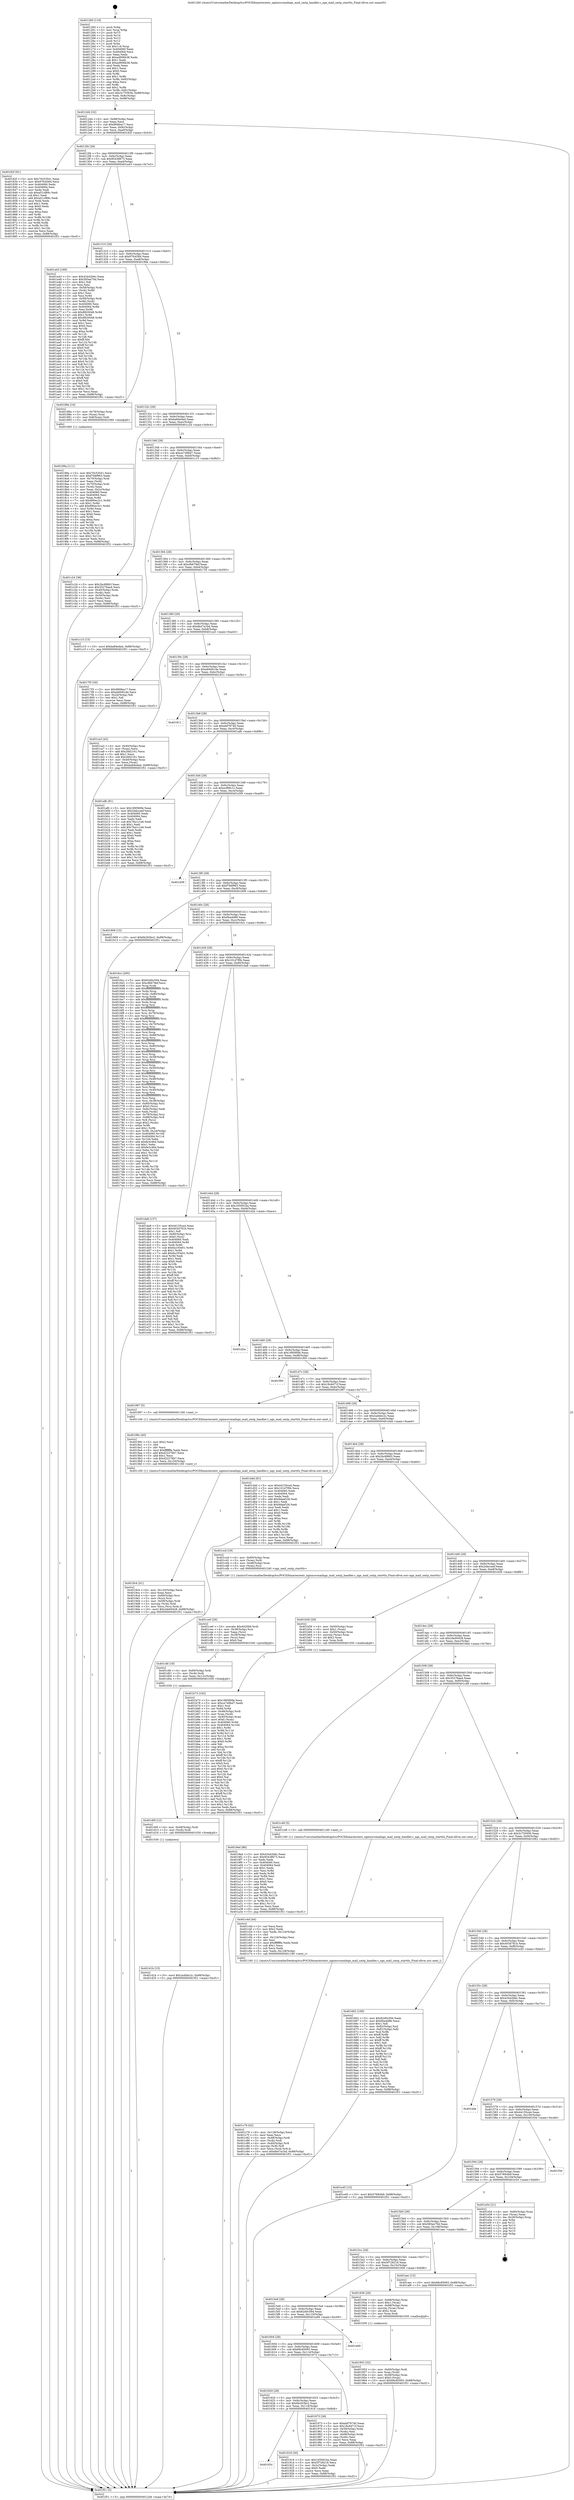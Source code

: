 digraph "0x401260" {
  label = "0x401260 (/mnt/c/Users/mathe/Desktop/tcc/POCII/binaries/extr_nginxsrcmailngx_mail_smtp_handler.c_ngx_mail_smtp_starttls_Final-ollvm.out::main(0))"
  labelloc = "t"
  node[shape=record]

  Entry [label="",width=0.3,height=0.3,shape=circle,fillcolor=black,style=filled]
  "0x4012d4" [label="{
     0x4012d4 [32]\l
     | [instrs]\l
     &nbsp;&nbsp;0x4012d4 \<+6\>: mov -0x88(%rbp),%eax\l
     &nbsp;&nbsp;0x4012da \<+2\>: mov %eax,%ecx\l
     &nbsp;&nbsp;0x4012dc \<+6\>: sub $0x866fea17,%ecx\l
     &nbsp;&nbsp;0x4012e2 \<+6\>: mov %eax,-0x9c(%rbp)\l
     &nbsp;&nbsp;0x4012e8 \<+6\>: mov %ecx,-0xa0(%rbp)\l
     &nbsp;&nbsp;0x4012ee \<+6\>: je 000000000040182f \<main+0x5cf\>\l
  }"]
  "0x40182f" [label="{
     0x40182f [91]\l
     | [instrs]\l
     &nbsp;&nbsp;0x40182f \<+5\>: mov $0x70c53541,%eax\l
     &nbsp;&nbsp;0x401834 \<+5\>: mov $0x97fc4584,%ecx\l
     &nbsp;&nbsp;0x401839 \<+7\>: mov 0x404060,%edx\l
     &nbsp;&nbsp;0x401840 \<+7\>: mov 0x404064,%esi\l
     &nbsp;&nbsp;0x401847 \<+2\>: mov %edx,%edi\l
     &nbsp;&nbsp;0x401849 \<+6\>: sub $0xa51cf89c,%edi\l
     &nbsp;&nbsp;0x40184f \<+3\>: sub $0x1,%edi\l
     &nbsp;&nbsp;0x401852 \<+6\>: add $0xa51cf89c,%edi\l
     &nbsp;&nbsp;0x401858 \<+3\>: imul %edi,%edx\l
     &nbsp;&nbsp;0x40185b \<+3\>: and $0x1,%edx\l
     &nbsp;&nbsp;0x40185e \<+3\>: cmp $0x0,%edx\l
     &nbsp;&nbsp;0x401861 \<+4\>: sete %r8b\l
     &nbsp;&nbsp;0x401865 \<+3\>: cmp $0xa,%esi\l
     &nbsp;&nbsp;0x401868 \<+4\>: setl %r9b\l
     &nbsp;&nbsp;0x40186c \<+3\>: mov %r8b,%r10b\l
     &nbsp;&nbsp;0x40186f \<+3\>: and %r9b,%r10b\l
     &nbsp;&nbsp;0x401872 \<+3\>: xor %r9b,%r8b\l
     &nbsp;&nbsp;0x401875 \<+3\>: or %r8b,%r10b\l
     &nbsp;&nbsp;0x401878 \<+4\>: test $0x1,%r10b\l
     &nbsp;&nbsp;0x40187c \<+3\>: cmovne %ecx,%eax\l
     &nbsp;&nbsp;0x40187f \<+6\>: mov %eax,-0x88(%rbp)\l
     &nbsp;&nbsp;0x401885 \<+5\>: jmp 0000000000401f51 \<main+0xcf1\>\l
  }"]
  "0x4012f4" [label="{
     0x4012f4 [28]\l
     | [instrs]\l
     &nbsp;&nbsp;0x4012f4 \<+5\>: jmp 00000000004012f9 \<main+0x99\>\l
     &nbsp;&nbsp;0x4012f9 \<+6\>: mov -0x9c(%rbp),%eax\l
     &nbsp;&nbsp;0x4012ff \<+5\>: sub $0x95438673,%eax\l
     &nbsp;&nbsp;0x401304 \<+6\>: mov %eax,-0xa4(%rbp)\l
     &nbsp;&nbsp;0x40130a \<+6\>: je 0000000000401a43 \<main+0x7e3\>\l
  }"]
  Exit [label="",width=0.3,height=0.3,shape=circle,fillcolor=black,style=filled,peripheries=2]
  "0x401a43" [label="{
     0x401a43 [169]\l
     | [instrs]\l
     &nbsp;&nbsp;0x401a43 \<+5\>: mov $0x43442b6c,%eax\l
     &nbsp;&nbsp;0x401a48 \<+5\>: mov $0x585ee70d,%ecx\l
     &nbsp;&nbsp;0x401a4d \<+2\>: mov $0x1,%dl\l
     &nbsp;&nbsp;0x401a4f \<+2\>: xor %esi,%esi\l
     &nbsp;&nbsp;0x401a51 \<+4\>: mov -0x58(%rbp),%rdi\l
     &nbsp;&nbsp;0x401a55 \<+3\>: mov (%rdi),%r8d\l
     &nbsp;&nbsp;0x401a58 \<+3\>: sub $0x1,%esi\l
     &nbsp;&nbsp;0x401a5b \<+3\>: sub %esi,%r8d\l
     &nbsp;&nbsp;0x401a5e \<+4\>: mov -0x58(%rbp),%rdi\l
     &nbsp;&nbsp;0x401a62 \<+3\>: mov %r8d,(%rdi)\l
     &nbsp;&nbsp;0x401a65 \<+7\>: mov 0x404060,%esi\l
     &nbsp;&nbsp;0x401a6c \<+8\>: mov 0x404064,%r8d\l
     &nbsp;&nbsp;0x401a74 \<+3\>: mov %esi,%r9d\l
     &nbsp;&nbsp;0x401a77 \<+7\>: sub $0x8820048,%r9d\l
     &nbsp;&nbsp;0x401a7e \<+4\>: sub $0x1,%r9d\l
     &nbsp;&nbsp;0x401a82 \<+7\>: add $0x8820048,%r9d\l
     &nbsp;&nbsp;0x401a89 \<+4\>: imul %r9d,%esi\l
     &nbsp;&nbsp;0x401a8d \<+3\>: and $0x1,%esi\l
     &nbsp;&nbsp;0x401a90 \<+3\>: cmp $0x0,%esi\l
     &nbsp;&nbsp;0x401a93 \<+4\>: sete %r10b\l
     &nbsp;&nbsp;0x401a97 \<+4\>: cmp $0xa,%r8d\l
     &nbsp;&nbsp;0x401a9b \<+4\>: setl %r11b\l
     &nbsp;&nbsp;0x401a9f \<+3\>: mov %r10b,%bl\l
     &nbsp;&nbsp;0x401aa2 \<+3\>: xor $0xff,%bl\l
     &nbsp;&nbsp;0x401aa5 \<+3\>: mov %r11b,%r14b\l
     &nbsp;&nbsp;0x401aa8 \<+4\>: xor $0xff,%r14b\l
     &nbsp;&nbsp;0x401aac \<+3\>: xor $0x0,%dl\l
     &nbsp;&nbsp;0x401aaf \<+3\>: mov %bl,%r15b\l
     &nbsp;&nbsp;0x401ab2 \<+4\>: and $0x0,%r15b\l
     &nbsp;&nbsp;0x401ab6 \<+3\>: and %dl,%r10b\l
     &nbsp;&nbsp;0x401ab9 \<+3\>: mov %r14b,%r12b\l
     &nbsp;&nbsp;0x401abc \<+4\>: and $0x0,%r12b\l
     &nbsp;&nbsp;0x401ac0 \<+3\>: and %dl,%r11b\l
     &nbsp;&nbsp;0x401ac3 \<+3\>: or %r10b,%r15b\l
     &nbsp;&nbsp;0x401ac6 \<+3\>: or %r11b,%r12b\l
     &nbsp;&nbsp;0x401ac9 \<+3\>: xor %r12b,%r15b\l
     &nbsp;&nbsp;0x401acc \<+3\>: or %r14b,%bl\l
     &nbsp;&nbsp;0x401acf \<+3\>: xor $0xff,%bl\l
     &nbsp;&nbsp;0x401ad2 \<+3\>: or $0x0,%dl\l
     &nbsp;&nbsp;0x401ad5 \<+2\>: and %dl,%bl\l
     &nbsp;&nbsp;0x401ad7 \<+3\>: or %bl,%r15b\l
     &nbsp;&nbsp;0x401ada \<+4\>: test $0x1,%r15b\l
     &nbsp;&nbsp;0x401ade \<+3\>: cmovne %ecx,%eax\l
     &nbsp;&nbsp;0x401ae1 \<+6\>: mov %eax,-0x88(%rbp)\l
     &nbsp;&nbsp;0x401ae7 \<+5\>: jmp 0000000000401f51 \<main+0xcf1\>\l
  }"]
  "0x401310" [label="{
     0x401310 [28]\l
     | [instrs]\l
     &nbsp;&nbsp;0x401310 \<+5\>: jmp 0000000000401315 \<main+0xb5\>\l
     &nbsp;&nbsp;0x401315 \<+6\>: mov -0x9c(%rbp),%eax\l
     &nbsp;&nbsp;0x40131b \<+5\>: sub $0x97fc4584,%eax\l
     &nbsp;&nbsp;0x401320 \<+6\>: mov %eax,-0xa8(%rbp)\l
     &nbsp;&nbsp;0x401326 \<+6\>: je 000000000040188a \<main+0x62a\>\l
  }"]
  "0x401d1b" [label="{
     0x401d1b [15]\l
     | [instrs]\l
     &nbsp;&nbsp;0x401d1b \<+10\>: movl $0x2a4bbc2c,-0x88(%rbp)\l
     &nbsp;&nbsp;0x401d25 \<+5\>: jmp 0000000000401f51 \<main+0xcf1\>\l
  }"]
  "0x40188a" [label="{
     0x40188a [16]\l
     | [instrs]\l
     &nbsp;&nbsp;0x40188a \<+4\>: mov -0x78(%rbp),%rax\l
     &nbsp;&nbsp;0x40188e \<+3\>: mov (%rax),%rax\l
     &nbsp;&nbsp;0x401891 \<+4\>: mov 0x8(%rax),%rdi\l
     &nbsp;&nbsp;0x401895 \<+5\>: call 0000000000401060 \<atoi@plt\>\l
     | [calls]\l
     &nbsp;&nbsp;0x401060 \{1\} (unknown)\l
  }"]
  "0x40132c" [label="{
     0x40132c [28]\l
     | [instrs]\l
     &nbsp;&nbsp;0x40132c \<+5\>: jmp 0000000000401331 \<main+0xd1\>\l
     &nbsp;&nbsp;0x401331 \<+6\>: mov -0x9c(%rbp),%eax\l
     &nbsp;&nbsp;0x401337 \<+5\>: sub $0xba84eda4,%eax\l
     &nbsp;&nbsp;0x40133c \<+6\>: mov %eax,-0xac(%rbp)\l
     &nbsp;&nbsp;0x401342 \<+6\>: je 0000000000401c24 \<main+0x9c4\>\l
  }"]
  "0x401d0f" [label="{
     0x401d0f [12]\l
     | [instrs]\l
     &nbsp;&nbsp;0x401d0f \<+4\>: mov -0x48(%rbp),%rdi\l
     &nbsp;&nbsp;0x401d13 \<+3\>: mov (%rdi),%rdi\l
     &nbsp;&nbsp;0x401d16 \<+5\>: call 0000000000401030 \<free@plt\>\l
     | [calls]\l
     &nbsp;&nbsp;0x401030 \{1\} (unknown)\l
  }"]
  "0x401c24" [label="{
     0x401c24 [36]\l
     | [instrs]\l
     &nbsp;&nbsp;0x401c24 \<+5\>: mov $0x2bc89fd3,%eax\l
     &nbsp;&nbsp;0x401c29 \<+5\>: mov $0x35276aa4,%ecx\l
     &nbsp;&nbsp;0x401c2e \<+4\>: mov -0x40(%rbp),%rdx\l
     &nbsp;&nbsp;0x401c32 \<+2\>: mov (%rdx),%esi\l
     &nbsp;&nbsp;0x401c34 \<+4\>: mov -0x50(%rbp),%rdx\l
     &nbsp;&nbsp;0x401c38 \<+2\>: cmp (%rdx),%esi\l
     &nbsp;&nbsp;0x401c3a \<+3\>: cmovl %ecx,%eax\l
     &nbsp;&nbsp;0x401c3d \<+6\>: mov %eax,-0x88(%rbp)\l
     &nbsp;&nbsp;0x401c43 \<+5\>: jmp 0000000000401f51 \<main+0xcf1\>\l
  }"]
  "0x401348" [label="{
     0x401348 [28]\l
     | [instrs]\l
     &nbsp;&nbsp;0x401348 \<+5\>: jmp 000000000040134d \<main+0xed\>\l
     &nbsp;&nbsp;0x40134d \<+6\>: mov -0x9c(%rbp),%eax\l
     &nbsp;&nbsp;0x401353 \<+5\>: sub $0xce749bd7,%eax\l
     &nbsp;&nbsp;0x401358 \<+6\>: mov %eax,-0xb0(%rbp)\l
     &nbsp;&nbsp;0x40135e \<+6\>: je 0000000000401c15 \<main+0x9b5\>\l
  }"]
  "0x401cfd" [label="{
     0x401cfd [18]\l
     | [instrs]\l
     &nbsp;&nbsp;0x401cfd \<+4\>: mov -0x60(%rbp),%rdi\l
     &nbsp;&nbsp;0x401d01 \<+3\>: mov (%rdi),%rdi\l
     &nbsp;&nbsp;0x401d04 \<+6\>: mov %eax,-0x12c(%rbp)\l
     &nbsp;&nbsp;0x401d0a \<+5\>: call 0000000000401030 \<free@plt\>\l
     | [calls]\l
     &nbsp;&nbsp;0x401030 \{1\} (unknown)\l
  }"]
  "0x401c15" [label="{
     0x401c15 [15]\l
     | [instrs]\l
     &nbsp;&nbsp;0x401c15 \<+10\>: movl $0xba84eda4,-0x88(%rbp)\l
     &nbsp;&nbsp;0x401c1f \<+5\>: jmp 0000000000401f51 \<main+0xcf1\>\l
  }"]
  "0x401364" [label="{
     0x401364 [28]\l
     | [instrs]\l
     &nbsp;&nbsp;0x401364 \<+5\>: jmp 0000000000401369 \<main+0x109\>\l
     &nbsp;&nbsp;0x401369 \<+6\>: mov -0x9c(%rbp),%eax\l
     &nbsp;&nbsp;0x40136f \<+5\>: sub $0xcfb679ef,%eax\l
     &nbsp;&nbsp;0x401374 \<+6\>: mov %eax,-0xb4(%rbp)\l
     &nbsp;&nbsp;0x40137a \<+6\>: je 00000000004017f3 \<main+0x593\>\l
  }"]
  "0x401ce0" [label="{
     0x401ce0 [29]\l
     | [instrs]\l
     &nbsp;&nbsp;0x401ce0 \<+10\>: movabs $0x4020b6,%rdi\l
     &nbsp;&nbsp;0x401cea \<+4\>: mov -0x38(%rbp),%rsi\l
     &nbsp;&nbsp;0x401cee \<+2\>: mov %eax,(%rsi)\l
     &nbsp;&nbsp;0x401cf0 \<+4\>: mov -0x38(%rbp),%rsi\l
     &nbsp;&nbsp;0x401cf4 \<+2\>: mov (%rsi),%esi\l
     &nbsp;&nbsp;0x401cf6 \<+2\>: mov $0x0,%al\l
     &nbsp;&nbsp;0x401cf8 \<+5\>: call 0000000000401040 \<printf@plt\>\l
     | [calls]\l
     &nbsp;&nbsp;0x401040 \{1\} (unknown)\l
  }"]
  "0x4017f3" [label="{
     0x4017f3 [30]\l
     | [instrs]\l
     &nbsp;&nbsp;0x4017f3 \<+5\>: mov $0x866fea17,%eax\l
     &nbsp;&nbsp;0x4017f8 \<+5\>: mov $0xe84061de,%ecx\l
     &nbsp;&nbsp;0x4017fd \<+3\>: mov -0x2d(%rbp),%dl\l
     &nbsp;&nbsp;0x401800 \<+3\>: test $0x1,%dl\l
     &nbsp;&nbsp;0x401803 \<+3\>: cmovne %ecx,%eax\l
     &nbsp;&nbsp;0x401806 \<+6\>: mov %eax,-0x88(%rbp)\l
     &nbsp;&nbsp;0x40180c \<+5\>: jmp 0000000000401f51 \<main+0xcf1\>\l
  }"]
  "0x401380" [label="{
     0x401380 [28]\l
     | [instrs]\l
     &nbsp;&nbsp;0x401380 \<+5\>: jmp 0000000000401385 \<main+0x125\>\l
     &nbsp;&nbsp;0x401385 \<+6\>: mov -0x9c(%rbp),%eax\l
     &nbsp;&nbsp;0x40138b \<+5\>: sub $0xdb47a1bd,%eax\l
     &nbsp;&nbsp;0x401390 \<+6\>: mov %eax,-0xb8(%rbp)\l
     &nbsp;&nbsp;0x401396 \<+6\>: je 0000000000401ca3 \<main+0xa43\>\l
  }"]
  "0x401c79" [label="{
     0x401c79 [42]\l
     | [instrs]\l
     &nbsp;&nbsp;0x401c79 \<+6\>: mov -0x128(%rbp),%ecx\l
     &nbsp;&nbsp;0x401c7f \<+3\>: imul %eax,%ecx\l
     &nbsp;&nbsp;0x401c82 \<+4\>: mov -0x48(%rbp),%rdi\l
     &nbsp;&nbsp;0x401c86 \<+3\>: mov (%rdi),%rdi\l
     &nbsp;&nbsp;0x401c89 \<+4\>: mov -0x40(%rbp),%r8\l
     &nbsp;&nbsp;0x401c8d \<+3\>: movslq (%r8),%r8\l
     &nbsp;&nbsp;0x401c90 \<+4\>: mov %ecx,(%rdi,%r8,4)\l
     &nbsp;&nbsp;0x401c94 \<+10\>: movl $0xdb47a1bd,-0x88(%rbp)\l
     &nbsp;&nbsp;0x401c9e \<+5\>: jmp 0000000000401f51 \<main+0xcf1\>\l
  }"]
  "0x401ca3" [label="{
     0x401ca3 [42]\l
     | [instrs]\l
     &nbsp;&nbsp;0x401ca3 \<+4\>: mov -0x40(%rbp),%rax\l
     &nbsp;&nbsp;0x401ca7 \<+2\>: mov (%rax),%ecx\l
     &nbsp;&nbsp;0x401ca9 \<+6\>: add $0x28d2161,%ecx\l
     &nbsp;&nbsp;0x401caf \<+3\>: add $0x1,%ecx\l
     &nbsp;&nbsp;0x401cb2 \<+6\>: sub $0x28d2161,%ecx\l
     &nbsp;&nbsp;0x401cb8 \<+4\>: mov -0x40(%rbp),%rax\l
     &nbsp;&nbsp;0x401cbc \<+2\>: mov %ecx,(%rax)\l
     &nbsp;&nbsp;0x401cbe \<+10\>: movl $0xba84eda4,-0x88(%rbp)\l
     &nbsp;&nbsp;0x401cc8 \<+5\>: jmp 0000000000401f51 \<main+0xcf1\>\l
  }"]
  "0x40139c" [label="{
     0x40139c [28]\l
     | [instrs]\l
     &nbsp;&nbsp;0x40139c \<+5\>: jmp 00000000004013a1 \<main+0x141\>\l
     &nbsp;&nbsp;0x4013a1 \<+6\>: mov -0x9c(%rbp),%eax\l
     &nbsp;&nbsp;0x4013a7 \<+5\>: sub $0xe84061de,%eax\l
     &nbsp;&nbsp;0x4013ac \<+6\>: mov %eax,-0xbc(%rbp)\l
     &nbsp;&nbsp;0x4013b2 \<+6\>: je 0000000000401811 \<main+0x5b1\>\l
  }"]
  "0x401c4d" [label="{
     0x401c4d [44]\l
     | [instrs]\l
     &nbsp;&nbsp;0x401c4d \<+2\>: xor %ecx,%ecx\l
     &nbsp;&nbsp;0x401c4f \<+5\>: mov $0x2,%edx\l
     &nbsp;&nbsp;0x401c54 \<+6\>: mov %edx,-0x124(%rbp)\l
     &nbsp;&nbsp;0x401c5a \<+1\>: cltd\l
     &nbsp;&nbsp;0x401c5b \<+6\>: mov -0x124(%rbp),%esi\l
     &nbsp;&nbsp;0x401c61 \<+2\>: idiv %esi\l
     &nbsp;&nbsp;0x401c63 \<+6\>: imul $0xfffffffe,%edx,%edx\l
     &nbsp;&nbsp;0x401c69 \<+3\>: sub $0x1,%ecx\l
     &nbsp;&nbsp;0x401c6c \<+2\>: sub %ecx,%edx\l
     &nbsp;&nbsp;0x401c6e \<+6\>: mov %edx,-0x128(%rbp)\l
     &nbsp;&nbsp;0x401c74 \<+5\>: call 0000000000401160 \<next_i\>\l
     | [calls]\l
     &nbsp;&nbsp;0x401160 \{1\} (/mnt/c/Users/mathe/Desktop/tcc/POCII/binaries/extr_nginxsrcmailngx_mail_smtp_handler.c_ngx_mail_smtp_starttls_Final-ollvm.out::next_i)\l
  }"]
  "0x401811" [label="{
     0x401811\l
  }", style=dashed]
  "0x4013b8" [label="{
     0x4013b8 [28]\l
     | [instrs]\l
     &nbsp;&nbsp;0x4013b8 \<+5\>: jmp 00000000004013bd \<main+0x15d\>\l
     &nbsp;&nbsp;0x4013bd \<+6\>: mov -0x9c(%rbp),%eax\l
     &nbsp;&nbsp;0x4013c3 \<+5\>: sub $0xebf79740,%eax\l
     &nbsp;&nbsp;0x4013c8 \<+6\>: mov %eax,-0xc0(%rbp)\l
     &nbsp;&nbsp;0x4013ce \<+6\>: je 0000000000401afb \<main+0x89b\>\l
  }"]
  "0x401b73" [label="{
     0x401b73 [162]\l
     | [instrs]\l
     &nbsp;&nbsp;0x401b73 \<+5\>: mov $0x189580fe,%ecx\l
     &nbsp;&nbsp;0x401b78 \<+5\>: mov $0xce749bd7,%edx\l
     &nbsp;&nbsp;0x401b7d \<+3\>: mov $0x1,%sil\l
     &nbsp;&nbsp;0x401b80 \<+3\>: xor %r8d,%r8d\l
     &nbsp;&nbsp;0x401b83 \<+4\>: mov -0x48(%rbp),%rdi\l
     &nbsp;&nbsp;0x401b87 \<+3\>: mov %rax,(%rdi)\l
     &nbsp;&nbsp;0x401b8a \<+4\>: mov -0x40(%rbp),%rax\l
     &nbsp;&nbsp;0x401b8e \<+6\>: movl $0x0,(%rax)\l
     &nbsp;&nbsp;0x401b94 \<+8\>: mov 0x404060,%r9d\l
     &nbsp;&nbsp;0x401b9c \<+8\>: mov 0x404064,%r10d\l
     &nbsp;&nbsp;0x401ba4 \<+4\>: sub $0x1,%r8d\l
     &nbsp;&nbsp;0x401ba8 \<+3\>: mov %r9d,%r11d\l
     &nbsp;&nbsp;0x401bab \<+3\>: add %r8d,%r11d\l
     &nbsp;&nbsp;0x401bae \<+4\>: imul %r11d,%r9d\l
     &nbsp;&nbsp;0x401bb2 \<+4\>: and $0x1,%r9d\l
     &nbsp;&nbsp;0x401bb6 \<+4\>: cmp $0x0,%r9d\l
     &nbsp;&nbsp;0x401bba \<+3\>: sete %bl\l
     &nbsp;&nbsp;0x401bbd \<+4\>: cmp $0xa,%r10d\l
     &nbsp;&nbsp;0x401bc1 \<+4\>: setl %r14b\l
     &nbsp;&nbsp;0x401bc5 \<+3\>: mov %bl,%r15b\l
     &nbsp;&nbsp;0x401bc8 \<+4\>: xor $0xff,%r15b\l
     &nbsp;&nbsp;0x401bcc \<+3\>: mov %r14b,%r12b\l
     &nbsp;&nbsp;0x401bcf \<+4\>: xor $0xff,%r12b\l
     &nbsp;&nbsp;0x401bd3 \<+4\>: xor $0x0,%sil\l
     &nbsp;&nbsp;0x401bd7 \<+3\>: mov %r15b,%r13b\l
     &nbsp;&nbsp;0x401bda \<+4\>: and $0x0,%r13b\l
     &nbsp;&nbsp;0x401bde \<+3\>: and %sil,%bl\l
     &nbsp;&nbsp;0x401be1 \<+3\>: mov %r12b,%al\l
     &nbsp;&nbsp;0x401be4 \<+2\>: and $0x0,%al\l
     &nbsp;&nbsp;0x401be6 \<+3\>: and %sil,%r14b\l
     &nbsp;&nbsp;0x401be9 \<+3\>: or %bl,%r13b\l
     &nbsp;&nbsp;0x401bec \<+3\>: or %r14b,%al\l
     &nbsp;&nbsp;0x401bef \<+3\>: xor %al,%r13b\l
     &nbsp;&nbsp;0x401bf2 \<+3\>: or %r12b,%r15b\l
     &nbsp;&nbsp;0x401bf5 \<+4\>: xor $0xff,%r15b\l
     &nbsp;&nbsp;0x401bf9 \<+4\>: or $0x0,%sil\l
     &nbsp;&nbsp;0x401bfd \<+3\>: and %sil,%r15b\l
     &nbsp;&nbsp;0x401c00 \<+3\>: or %r15b,%r13b\l
     &nbsp;&nbsp;0x401c03 \<+4\>: test $0x1,%r13b\l
     &nbsp;&nbsp;0x401c07 \<+3\>: cmovne %edx,%ecx\l
     &nbsp;&nbsp;0x401c0a \<+6\>: mov %ecx,-0x88(%rbp)\l
     &nbsp;&nbsp;0x401c10 \<+5\>: jmp 0000000000401f51 \<main+0xcf1\>\l
  }"]
  "0x401afb" [label="{
     0x401afb [91]\l
     | [instrs]\l
     &nbsp;&nbsp;0x401afb \<+5\>: mov $0x189580fe,%eax\l
     &nbsp;&nbsp;0x401b00 \<+5\>: mov $0x2ddcceef,%ecx\l
     &nbsp;&nbsp;0x401b05 \<+7\>: mov 0x404060,%edx\l
     &nbsp;&nbsp;0x401b0c \<+7\>: mov 0x404064,%esi\l
     &nbsp;&nbsp;0x401b13 \<+2\>: mov %edx,%edi\l
     &nbsp;&nbsp;0x401b15 \<+6\>: sub $0x76a1c1a6,%edi\l
     &nbsp;&nbsp;0x401b1b \<+3\>: sub $0x1,%edi\l
     &nbsp;&nbsp;0x401b1e \<+6\>: add $0x76a1c1a6,%edi\l
     &nbsp;&nbsp;0x401b24 \<+3\>: imul %edi,%edx\l
     &nbsp;&nbsp;0x401b27 \<+3\>: and $0x1,%edx\l
     &nbsp;&nbsp;0x401b2a \<+3\>: cmp $0x0,%edx\l
     &nbsp;&nbsp;0x401b2d \<+4\>: sete %r8b\l
     &nbsp;&nbsp;0x401b31 \<+3\>: cmp $0xa,%esi\l
     &nbsp;&nbsp;0x401b34 \<+4\>: setl %r9b\l
     &nbsp;&nbsp;0x401b38 \<+3\>: mov %r8b,%r10b\l
     &nbsp;&nbsp;0x401b3b \<+3\>: and %r9b,%r10b\l
     &nbsp;&nbsp;0x401b3e \<+3\>: xor %r9b,%r8b\l
     &nbsp;&nbsp;0x401b41 \<+3\>: or %r8b,%r10b\l
     &nbsp;&nbsp;0x401b44 \<+4\>: test $0x1,%r10b\l
     &nbsp;&nbsp;0x401b48 \<+3\>: cmovne %ecx,%eax\l
     &nbsp;&nbsp;0x401b4b \<+6\>: mov %eax,-0x88(%rbp)\l
     &nbsp;&nbsp;0x401b51 \<+5\>: jmp 0000000000401f51 \<main+0xcf1\>\l
  }"]
  "0x4013d4" [label="{
     0x4013d4 [28]\l
     | [instrs]\l
     &nbsp;&nbsp;0x4013d4 \<+5\>: jmp 00000000004013d9 \<main+0x179\>\l
     &nbsp;&nbsp;0x4013d9 \<+6\>: mov -0x9c(%rbp),%eax\l
     &nbsp;&nbsp;0x4013df \<+5\>: sub $0xecf89c1c,%eax\l
     &nbsp;&nbsp;0x4013e4 \<+6\>: mov %eax,-0xc4(%rbp)\l
     &nbsp;&nbsp;0x4013ea \<+6\>: je 0000000000401d39 \<main+0xad9\>\l
  }"]
  "0x4019c4" [label="{
     0x4019c4 [41]\l
     | [instrs]\l
     &nbsp;&nbsp;0x4019c4 \<+6\>: mov -0x120(%rbp),%ecx\l
     &nbsp;&nbsp;0x4019ca \<+3\>: imul %eax,%ecx\l
     &nbsp;&nbsp;0x4019cd \<+4\>: mov -0x60(%rbp),%rsi\l
     &nbsp;&nbsp;0x4019d1 \<+3\>: mov (%rsi),%rsi\l
     &nbsp;&nbsp;0x4019d4 \<+4\>: mov -0x58(%rbp),%rdi\l
     &nbsp;&nbsp;0x4019d8 \<+3\>: movslq (%rdi),%rdi\l
     &nbsp;&nbsp;0x4019db \<+3\>: mov %ecx,(%rsi,%rdi,4)\l
     &nbsp;&nbsp;0x4019de \<+10\>: movl $0x2de00428,-0x88(%rbp)\l
     &nbsp;&nbsp;0x4019e8 \<+5\>: jmp 0000000000401f51 \<main+0xcf1\>\l
  }"]
  "0x401d39" [label="{
     0x401d39\l
  }", style=dashed]
  "0x4013f0" [label="{
     0x4013f0 [28]\l
     | [instrs]\l
     &nbsp;&nbsp;0x4013f0 \<+5\>: jmp 00000000004013f5 \<main+0x195\>\l
     &nbsp;&nbsp;0x4013f5 \<+6\>: mov -0x9c(%rbp),%eax\l
     &nbsp;&nbsp;0x4013fb \<+5\>: sub $0xf7b6f963,%eax\l
     &nbsp;&nbsp;0x401400 \<+6\>: mov %eax,-0xc8(%rbp)\l
     &nbsp;&nbsp;0x401406 \<+6\>: je 0000000000401909 \<main+0x6a9\>\l
  }"]
  "0x40199c" [label="{
     0x40199c [40]\l
     | [instrs]\l
     &nbsp;&nbsp;0x40199c \<+5\>: mov $0x2,%ecx\l
     &nbsp;&nbsp;0x4019a1 \<+1\>: cltd\l
     &nbsp;&nbsp;0x4019a2 \<+2\>: idiv %ecx\l
     &nbsp;&nbsp;0x4019a4 \<+6\>: imul $0xfffffffe,%edx,%ecx\l
     &nbsp;&nbsp;0x4019aa \<+6\>: add $0xd22276b7,%ecx\l
     &nbsp;&nbsp;0x4019b0 \<+3\>: add $0x1,%ecx\l
     &nbsp;&nbsp;0x4019b3 \<+6\>: sub $0xd22276b7,%ecx\l
     &nbsp;&nbsp;0x4019b9 \<+6\>: mov %ecx,-0x120(%rbp)\l
     &nbsp;&nbsp;0x4019bf \<+5\>: call 0000000000401160 \<next_i\>\l
     | [calls]\l
     &nbsp;&nbsp;0x401160 \{1\} (/mnt/c/Users/mathe/Desktop/tcc/POCII/binaries/extr_nginxsrcmailngx_mail_smtp_handler.c_ngx_mail_smtp_starttls_Final-ollvm.out::next_i)\l
  }"]
  "0x401909" [label="{
     0x401909 [15]\l
     | [instrs]\l
     &nbsp;&nbsp;0x401909 \<+10\>: movl $0x6b263bc2,-0x88(%rbp)\l
     &nbsp;&nbsp;0x401913 \<+5\>: jmp 0000000000401f51 \<main+0xcf1\>\l
  }"]
  "0x40140c" [label="{
     0x40140c [28]\l
     | [instrs]\l
     &nbsp;&nbsp;0x40140c \<+5\>: jmp 0000000000401411 \<main+0x1b1\>\l
     &nbsp;&nbsp;0x401411 \<+6\>: mov -0x9c(%rbp),%eax\l
     &nbsp;&nbsp;0x401417 \<+5\>: sub $0x6ba4d86,%eax\l
     &nbsp;&nbsp;0x40141c \<+6\>: mov %eax,-0xcc(%rbp)\l
     &nbsp;&nbsp;0x401422 \<+6\>: je 00000000004016cc \<main+0x46c\>\l
  }"]
  "0x401953" [label="{
     0x401953 [32]\l
     | [instrs]\l
     &nbsp;&nbsp;0x401953 \<+4\>: mov -0x60(%rbp),%rdi\l
     &nbsp;&nbsp;0x401957 \<+3\>: mov %rax,(%rdi)\l
     &nbsp;&nbsp;0x40195a \<+4\>: mov -0x58(%rbp),%rax\l
     &nbsp;&nbsp;0x40195e \<+6\>: movl $0x0,(%rax)\l
     &nbsp;&nbsp;0x401964 \<+10\>: movl $0x68c85093,-0x88(%rbp)\l
     &nbsp;&nbsp;0x40196e \<+5\>: jmp 0000000000401f51 \<main+0xcf1\>\l
  }"]
  "0x4016cc" [label="{
     0x4016cc [295]\l
     | [instrs]\l
     &nbsp;&nbsp;0x4016cc \<+5\>: mov $0x62d0c594,%eax\l
     &nbsp;&nbsp;0x4016d1 \<+5\>: mov $0xcfb679ef,%ecx\l
     &nbsp;&nbsp;0x4016d6 \<+3\>: mov %rsp,%rdx\l
     &nbsp;&nbsp;0x4016d9 \<+4\>: add $0xfffffffffffffff0,%rdx\l
     &nbsp;&nbsp;0x4016dd \<+3\>: mov %rdx,%rsp\l
     &nbsp;&nbsp;0x4016e0 \<+4\>: mov %rdx,-0x80(%rbp)\l
     &nbsp;&nbsp;0x4016e4 \<+3\>: mov %rsp,%rdx\l
     &nbsp;&nbsp;0x4016e7 \<+4\>: add $0xfffffffffffffff0,%rdx\l
     &nbsp;&nbsp;0x4016eb \<+3\>: mov %rdx,%rsp\l
     &nbsp;&nbsp;0x4016ee \<+3\>: mov %rsp,%rsi\l
     &nbsp;&nbsp;0x4016f1 \<+4\>: add $0xfffffffffffffff0,%rsi\l
     &nbsp;&nbsp;0x4016f5 \<+3\>: mov %rsi,%rsp\l
     &nbsp;&nbsp;0x4016f8 \<+4\>: mov %rsi,-0x78(%rbp)\l
     &nbsp;&nbsp;0x4016fc \<+3\>: mov %rsp,%rsi\l
     &nbsp;&nbsp;0x4016ff \<+4\>: add $0xfffffffffffffff0,%rsi\l
     &nbsp;&nbsp;0x401703 \<+3\>: mov %rsi,%rsp\l
     &nbsp;&nbsp;0x401706 \<+4\>: mov %rsi,-0x70(%rbp)\l
     &nbsp;&nbsp;0x40170a \<+3\>: mov %rsp,%rsi\l
     &nbsp;&nbsp;0x40170d \<+4\>: add $0xfffffffffffffff0,%rsi\l
     &nbsp;&nbsp;0x401711 \<+3\>: mov %rsi,%rsp\l
     &nbsp;&nbsp;0x401714 \<+4\>: mov %rsi,-0x68(%rbp)\l
     &nbsp;&nbsp;0x401718 \<+3\>: mov %rsp,%rsi\l
     &nbsp;&nbsp;0x40171b \<+4\>: add $0xfffffffffffffff0,%rsi\l
     &nbsp;&nbsp;0x40171f \<+3\>: mov %rsi,%rsp\l
     &nbsp;&nbsp;0x401722 \<+4\>: mov %rsi,-0x60(%rbp)\l
     &nbsp;&nbsp;0x401726 \<+3\>: mov %rsp,%rsi\l
     &nbsp;&nbsp;0x401729 \<+4\>: add $0xfffffffffffffff0,%rsi\l
     &nbsp;&nbsp;0x40172d \<+3\>: mov %rsi,%rsp\l
     &nbsp;&nbsp;0x401730 \<+4\>: mov %rsi,-0x58(%rbp)\l
     &nbsp;&nbsp;0x401734 \<+3\>: mov %rsp,%rsi\l
     &nbsp;&nbsp;0x401737 \<+4\>: add $0xfffffffffffffff0,%rsi\l
     &nbsp;&nbsp;0x40173b \<+3\>: mov %rsi,%rsp\l
     &nbsp;&nbsp;0x40173e \<+4\>: mov %rsi,-0x50(%rbp)\l
     &nbsp;&nbsp;0x401742 \<+3\>: mov %rsp,%rsi\l
     &nbsp;&nbsp;0x401745 \<+4\>: add $0xfffffffffffffff0,%rsi\l
     &nbsp;&nbsp;0x401749 \<+3\>: mov %rsi,%rsp\l
     &nbsp;&nbsp;0x40174c \<+4\>: mov %rsi,-0x48(%rbp)\l
     &nbsp;&nbsp;0x401750 \<+3\>: mov %rsp,%rsi\l
     &nbsp;&nbsp;0x401753 \<+4\>: add $0xfffffffffffffff0,%rsi\l
     &nbsp;&nbsp;0x401757 \<+3\>: mov %rsi,%rsp\l
     &nbsp;&nbsp;0x40175a \<+4\>: mov %rsi,-0x40(%rbp)\l
     &nbsp;&nbsp;0x40175e \<+3\>: mov %rsp,%rsi\l
     &nbsp;&nbsp;0x401761 \<+4\>: add $0xfffffffffffffff0,%rsi\l
     &nbsp;&nbsp;0x401765 \<+3\>: mov %rsi,%rsp\l
     &nbsp;&nbsp;0x401768 \<+4\>: mov %rsi,-0x38(%rbp)\l
     &nbsp;&nbsp;0x40176c \<+4\>: mov -0x80(%rbp),%rsi\l
     &nbsp;&nbsp;0x401770 \<+6\>: movl $0x0,(%rsi)\l
     &nbsp;&nbsp;0x401776 \<+6\>: mov -0x8c(%rbp),%edi\l
     &nbsp;&nbsp;0x40177c \<+2\>: mov %edi,(%rdx)\l
     &nbsp;&nbsp;0x40177e \<+4\>: mov -0x78(%rbp),%rsi\l
     &nbsp;&nbsp;0x401782 \<+7\>: mov -0x98(%rbp),%r8\l
     &nbsp;&nbsp;0x401789 \<+3\>: mov %r8,(%rsi)\l
     &nbsp;&nbsp;0x40178c \<+3\>: cmpl $0x2,(%rdx)\l
     &nbsp;&nbsp;0x40178f \<+4\>: setne %r9b\l
     &nbsp;&nbsp;0x401793 \<+4\>: and $0x1,%r9b\l
     &nbsp;&nbsp;0x401797 \<+4\>: mov %r9b,-0x2d(%rbp)\l
     &nbsp;&nbsp;0x40179b \<+8\>: mov 0x404060,%r10d\l
     &nbsp;&nbsp;0x4017a3 \<+8\>: mov 0x404064,%r11d\l
     &nbsp;&nbsp;0x4017ab \<+3\>: mov %r10d,%ebx\l
     &nbsp;&nbsp;0x4017ae \<+6\>: add $0xfe3c46d,%ebx\l
     &nbsp;&nbsp;0x4017b4 \<+3\>: sub $0x1,%ebx\l
     &nbsp;&nbsp;0x4017b7 \<+6\>: sub $0xfe3c46d,%ebx\l
     &nbsp;&nbsp;0x4017bd \<+4\>: imul %ebx,%r10d\l
     &nbsp;&nbsp;0x4017c1 \<+4\>: and $0x1,%r10d\l
     &nbsp;&nbsp;0x4017c5 \<+4\>: cmp $0x0,%r10d\l
     &nbsp;&nbsp;0x4017c9 \<+4\>: sete %r9b\l
     &nbsp;&nbsp;0x4017cd \<+4\>: cmp $0xa,%r11d\l
     &nbsp;&nbsp;0x4017d1 \<+4\>: setl %r14b\l
     &nbsp;&nbsp;0x4017d5 \<+3\>: mov %r9b,%r15b\l
     &nbsp;&nbsp;0x4017d8 \<+3\>: and %r14b,%r15b\l
     &nbsp;&nbsp;0x4017db \<+3\>: xor %r14b,%r9b\l
     &nbsp;&nbsp;0x4017de \<+3\>: or %r9b,%r15b\l
     &nbsp;&nbsp;0x4017e1 \<+4\>: test $0x1,%r15b\l
     &nbsp;&nbsp;0x4017e5 \<+3\>: cmovne %ecx,%eax\l
     &nbsp;&nbsp;0x4017e8 \<+6\>: mov %eax,-0x88(%rbp)\l
     &nbsp;&nbsp;0x4017ee \<+5\>: jmp 0000000000401f51 \<main+0xcf1\>\l
  }"]
  "0x401428" [label="{
     0x401428 [28]\l
     | [instrs]\l
     &nbsp;&nbsp;0x401428 \<+5\>: jmp 000000000040142d \<main+0x1cd\>\l
     &nbsp;&nbsp;0x40142d \<+6\>: mov -0x9c(%rbp),%eax\l
     &nbsp;&nbsp;0x401433 \<+5\>: sub $0x101d7f0b,%eax\l
     &nbsp;&nbsp;0x401438 \<+6\>: mov %eax,-0xd0(%rbp)\l
     &nbsp;&nbsp;0x40143e \<+6\>: je 0000000000401da8 \<main+0xb48\>\l
  }"]
  "0x40163c" [label="{
     0x40163c\l
  }", style=dashed]
  "0x401da8" [label="{
     0x401da8 [157]\l
     | [instrs]\l
     &nbsp;&nbsp;0x401da8 \<+5\>: mov $0x44155ca4,%eax\l
     &nbsp;&nbsp;0x401dad \<+5\>: mov $0x403d781b,%ecx\l
     &nbsp;&nbsp;0x401db2 \<+2\>: mov $0x1,%dl\l
     &nbsp;&nbsp;0x401db4 \<+4\>: mov -0x80(%rbp),%rsi\l
     &nbsp;&nbsp;0x401db8 \<+6\>: movl $0x0,(%rsi)\l
     &nbsp;&nbsp;0x401dbe \<+7\>: mov 0x404060,%edi\l
     &nbsp;&nbsp;0x401dc5 \<+8\>: mov 0x404064,%r8d\l
     &nbsp;&nbsp;0x401dcd \<+3\>: mov %edi,%r9d\l
     &nbsp;&nbsp;0x401dd0 \<+7\>: sub $0x6a193e01,%r9d\l
     &nbsp;&nbsp;0x401dd7 \<+4\>: sub $0x1,%r9d\l
     &nbsp;&nbsp;0x401ddb \<+7\>: add $0x6a193e01,%r9d\l
     &nbsp;&nbsp;0x401de2 \<+4\>: imul %r9d,%edi\l
     &nbsp;&nbsp;0x401de6 \<+3\>: and $0x1,%edi\l
     &nbsp;&nbsp;0x401de9 \<+3\>: cmp $0x0,%edi\l
     &nbsp;&nbsp;0x401dec \<+4\>: sete %r10b\l
     &nbsp;&nbsp;0x401df0 \<+4\>: cmp $0xa,%r8d\l
     &nbsp;&nbsp;0x401df4 \<+4\>: setl %r11b\l
     &nbsp;&nbsp;0x401df8 \<+3\>: mov %r10b,%bl\l
     &nbsp;&nbsp;0x401dfb \<+3\>: xor $0xff,%bl\l
     &nbsp;&nbsp;0x401dfe \<+3\>: mov %r11b,%r14b\l
     &nbsp;&nbsp;0x401e01 \<+4\>: xor $0xff,%r14b\l
     &nbsp;&nbsp;0x401e05 \<+3\>: xor $0x0,%dl\l
     &nbsp;&nbsp;0x401e08 \<+3\>: mov %bl,%r15b\l
     &nbsp;&nbsp;0x401e0b \<+4\>: and $0x0,%r15b\l
     &nbsp;&nbsp;0x401e0f \<+3\>: and %dl,%r10b\l
     &nbsp;&nbsp;0x401e12 \<+3\>: mov %r14b,%r12b\l
     &nbsp;&nbsp;0x401e15 \<+4\>: and $0x0,%r12b\l
     &nbsp;&nbsp;0x401e19 \<+3\>: and %dl,%r11b\l
     &nbsp;&nbsp;0x401e1c \<+3\>: or %r10b,%r15b\l
     &nbsp;&nbsp;0x401e1f \<+3\>: or %r11b,%r12b\l
     &nbsp;&nbsp;0x401e22 \<+3\>: xor %r12b,%r15b\l
     &nbsp;&nbsp;0x401e25 \<+3\>: or %r14b,%bl\l
     &nbsp;&nbsp;0x401e28 \<+3\>: xor $0xff,%bl\l
     &nbsp;&nbsp;0x401e2b \<+3\>: or $0x0,%dl\l
     &nbsp;&nbsp;0x401e2e \<+2\>: and %dl,%bl\l
     &nbsp;&nbsp;0x401e30 \<+3\>: or %bl,%r15b\l
     &nbsp;&nbsp;0x401e33 \<+4\>: test $0x1,%r15b\l
     &nbsp;&nbsp;0x401e37 \<+3\>: cmovne %ecx,%eax\l
     &nbsp;&nbsp;0x401e3a \<+6\>: mov %eax,-0x88(%rbp)\l
     &nbsp;&nbsp;0x401e40 \<+5\>: jmp 0000000000401f51 \<main+0xcf1\>\l
  }"]
  "0x401444" [label="{
     0x401444 [28]\l
     | [instrs]\l
     &nbsp;&nbsp;0x401444 \<+5\>: jmp 0000000000401449 \<main+0x1e9\>\l
     &nbsp;&nbsp;0x401449 \<+6\>: mov -0x9c(%rbp),%eax\l
     &nbsp;&nbsp;0x40144f \<+5\>: sub $0x165091ba,%eax\l
     &nbsp;&nbsp;0x401454 \<+6\>: mov %eax,-0xd4(%rbp)\l
     &nbsp;&nbsp;0x40145a \<+6\>: je 0000000000401d2a \<main+0xaca\>\l
  }"]
  "0x401918" [label="{
     0x401918 [30]\l
     | [instrs]\l
     &nbsp;&nbsp;0x401918 \<+5\>: mov $0x165091ba,%eax\l
     &nbsp;&nbsp;0x40191d \<+5\>: mov $0x5f728218,%ecx\l
     &nbsp;&nbsp;0x401922 \<+3\>: mov -0x2c(%rbp),%edx\l
     &nbsp;&nbsp;0x401925 \<+3\>: cmp $0x0,%edx\l
     &nbsp;&nbsp;0x401928 \<+3\>: cmove %ecx,%eax\l
     &nbsp;&nbsp;0x40192b \<+6\>: mov %eax,-0x88(%rbp)\l
     &nbsp;&nbsp;0x401931 \<+5\>: jmp 0000000000401f51 \<main+0xcf1\>\l
  }"]
  "0x401d2a" [label="{
     0x401d2a\l
  }", style=dashed]
  "0x401460" [label="{
     0x401460 [28]\l
     | [instrs]\l
     &nbsp;&nbsp;0x401460 \<+5\>: jmp 0000000000401465 \<main+0x205\>\l
     &nbsp;&nbsp;0x401465 \<+6\>: mov -0x9c(%rbp),%eax\l
     &nbsp;&nbsp;0x40146b \<+5\>: sub $0x189580fe,%eax\l
     &nbsp;&nbsp;0x401470 \<+6\>: mov %eax,-0xd8(%rbp)\l
     &nbsp;&nbsp;0x401476 \<+6\>: je 0000000000401f00 \<main+0xca0\>\l
  }"]
  "0x401620" [label="{
     0x401620 [28]\l
     | [instrs]\l
     &nbsp;&nbsp;0x401620 \<+5\>: jmp 0000000000401625 \<main+0x3c5\>\l
     &nbsp;&nbsp;0x401625 \<+6\>: mov -0x9c(%rbp),%eax\l
     &nbsp;&nbsp;0x40162b \<+5\>: sub $0x6b263bc2,%eax\l
     &nbsp;&nbsp;0x401630 \<+6\>: mov %eax,-0x118(%rbp)\l
     &nbsp;&nbsp;0x401636 \<+6\>: je 0000000000401918 \<main+0x6b8\>\l
  }"]
  "0x401f00" [label="{
     0x401f00\l
  }", style=dashed]
  "0x40147c" [label="{
     0x40147c [28]\l
     | [instrs]\l
     &nbsp;&nbsp;0x40147c \<+5\>: jmp 0000000000401481 \<main+0x221\>\l
     &nbsp;&nbsp;0x401481 \<+6\>: mov -0x9c(%rbp),%eax\l
     &nbsp;&nbsp;0x401487 \<+5\>: sub $0x18c6d71f,%eax\l
     &nbsp;&nbsp;0x40148c \<+6\>: mov %eax,-0xdc(%rbp)\l
     &nbsp;&nbsp;0x401492 \<+6\>: je 0000000000401997 \<main+0x737\>\l
  }"]
  "0x401973" [label="{
     0x401973 [36]\l
     | [instrs]\l
     &nbsp;&nbsp;0x401973 \<+5\>: mov $0xebf79740,%eax\l
     &nbsp;&nbsp;0x401978 \<+5\>: mov $0x18c6d71f,%ecx\l
     &nbsp;&nbsp;0x40197d \<+4\>: mov -0x58(%rbp),%rdx\l
     &nbsp;&nbsp;0x401981 \<+2\>: mov (%rdx),%esi\l
     &nbsp;&nbsp;0x401983 \<+4\>: mov -0x68(%rbp),%rdx\l
     &nbsp;&nbsp;0x401987 \<+2\>: cmp (%rdx),%esi\l
     &nbsp;&nbsp;0x401989 \<+3\>: cmovl %ecx,%eax\l
     &nbsp;&nbsp;0x40198c \<+6\>: mov %eax,-0x88(%rbp)\l
     &nbsp;&nbsp;0x401992 \<+5\>: jmp 0000000000401f51 \<main+0xcf1\>\l
  }"]
  "0x401997" [label="{
     0x401997 [5]\l
     | [instrs]\l
     &nbsp;&nbsp;0x401997 \<+5\>: call 0000000000401160 \<next_i\>\l
     | [calls]\l
     &nbsp;&nbsp;0x401160 \{1\} (/mnt/c/Users/mathe/Desktop/tcc/POCII/binaries/extr_nginxsrcmailngx_mail_smtp_handler.c_ngx_mail_smtp_starttls_Final-ollvm.out::next_i)\l
  }"]
  "0x401498" [label="{
     0x401498 [28]\l
     | [instrs]\l
     &nbsp;&nbsp;0x401498 \<+5\>: jmp 000000000040149d \<main+0x23d\>\l
     &nbsp;&nbsp;0x40149d \<+6\>: mov -0x9c(%rbp),%eax\l
     &nbsp;&nbsp;0x4014a3 \<+5\>: sub $0x2a4bbc2c,%eax\l
     &nbsp;&nbsp;0x4014a8 \<+6\>: mov %eax,-0xe0(%rbp)\l
     &nbsp;&nbsp;0x4014ae \<+6\>: je 0000000000401d4d \<main+0xaed\>\l
  }"]
  "0x401604" [label="{
     0x401604 [28]\l
     | [instrs]\l
     &nbsp;&nbsp;0x401604 \<+5\>: jmp 0000000000401609 \<main+0x3a9\>\l
     &nbsp;&nbsp;0x401609 \<+6\>: mov -0x9c(%rbp),%eax\l
     &nbsp;&nbsp;0x40160f \<+5\>: sub $0x68c85093,%eax\l
     &nbsp;&nbsp;0x401614 \<+6\>: mov %eax,-0x114(%rbp)\l
     &nbsp;&nbsp;0x40161a \<+6\>: je 0000000000401973 \<main+0x713\>\l
  }"]
  "0x401d4d" [label="{
     0x401d4d [91]\l
     | [instrs]\l
     &nbsp;&nbsp;0x401d4d \<+5\>: mov $0x44155ca4,%eax\l
     &nbsp;&nbsp;0x401d52 \<+5\>: mov $0x101d7f0b,%ecx\l
     &nbsp;&nbsp;0x401d57 \<+7\>: mov 0x404060,%edx\l
     &nbsp;&nbsp;0x401d5e \<+7\>: mov 0x404064,%esi\l
     &nbsp;&nbsp;0x401d65 \<+2\>: mov %edx,%edi\l
     &nbsp;&nbsp;0x401d67 \<+6\>: add $0x9daaf1fd,%edi\l
     &nbsp;&nbsp;0x401d6d \<+3\>: sub $0x1,%edi\l
     &nbsp;&nbsp;0x401d70 \<+6\>: sub $0x9daaf1fd,%edi\l
     &nbsp;&nbsp;0x401d76 \<+3\>: imul %edi,%edx\l
     &nbsp;&nbsp;0x401d79 \<+3\>: and $0x1,%edx\l
     &nbsp;&nbsp;0x401d7c \<+3\>: cmp $0x0,%edx\l
     &nbsp;&nbsp;0x401d7f \<+4\>: sete %r8b\l
     &nbsp;&nbsp;0x401d83 \<+3\>: cmp $0xa,%esi\l
     &nbsp;&nbsp;0x401d86 \<+4\>: setl %r9b\l
     &nbsp;&nbsp;0x401d8a \<+3\>: mov %r8b,%r10b\l
     &nbsp;&nbsp;0x401d8d \<+3\>: and %r9b,%r10b\l
     &nbsp;&nbsp;0x401d90 \<+3\>: xor %r9b,%r8b\l
     &nbsp;&nbsp;0x401d93 \<+3\>: or %r8b,%r10b\l
     &nbsp;&nbsp;0x401d96 \<+4\>: test $0x1,%r10b\l
     &nbsp;&nbsp;0x401d9a \<+3\>: cmovne %ecx,%eax\l
     &nbsp;&nbsp;0x401d9d \<+6\>: mov %eax,-0x88(%rbp)\l
     &nbsp;&nbsp;0x401da3 \<+5\>: jmp 0000000000401f51 \<main+0xcf1\>\l
  }"]
  "0x4014b4" [label="{
     0x4014b4 [28]\l
     | [instrs]\l
     &nbsp;&nbsp;0x4014b4 \<+5\>: jmp 00000000004014b9 \<main+0x259\>\l
     &nbsp;&nbsp;0x4014b9 \<+6\>: mov -0x9c(%rbp),%eax\l
     &nbsp;&nbsp;0x4014bf \<+5\>: sub $0x2bc89fd3,%eax\l
     &nbsp;&nbsp;0x4014c4 \<+6\>: mov %eax,-0xe4(%rbp)\l
     &nbsp;&nbsp;0x4014ca \<+6\>: je 0000000000401ccd \<main+0xa6d\>\l
  }"]
  "0x401e69" [label="{
     0x401e69\l
  }", style=dashed]
  "0x401ccd" [label="{
     0x401ccd [19]\l
     | [instrs]\l
     &nbsp;&nbsp;0x401ccd \<+4\>: mov -0x60(%rbp),%rax\l
     &nbsp;&nbsp;0x401cd1 \<+3\>: mov (%rax),%rdi\l
     &nbsp;&nbsp;0x401cd4 \<+4\>: mov -0x48(%rbp),%rax\l
     &nbsp;&nbsp;0x401cd8 \<+3\>: mov (%rax),%rsi\l
     &nbsp;&nbsp;0x401cdb \<+5\>: call 0000000000401240 \<ngx_mail_smtp_starttls\>\l
     | [calls]\l
     &nbsp;&nbsp;0x401240 \{1\} (/mnt/c/Users/mathe/Desktop/tcc/POCII/binaries/extr_nginxsrcmailngx_mail_smtp_handler.c_ngx_mail_smtp_starttls_Final-ollvm.out::ngx_mail_smtp_starttls)\l
  }"]
  "0x4014d0" [label="{
     0x4014d0 [28]\l
     | [instrs]\l
     &nbsp;&nbsp;0x4014d0 \<+5\>: jmp 00000000004014d5 \<main+0x275\>\l
     &nbsp;&nbsp;0x4014d5 \<+6\>: mov -0x9c(%rbp),%eax\l
     &nbsp;&nbsp;0x4014db \<+5\>: sub $0x2ddcceef,%eax\l
     &nbsp;&nbsp;0x4014e0 \<+6\>: mov %eax,-0xe8(%rbp)\l
     &nbsp;&nbsp;0x4014e6 \<+6\>: je 0000000000401b56 \<main+0x8f6\>\l
  }"]
  "0x4015e8" [label="{
     0x4015e8 [28]\l
     | [instrs]\l
     &nbsp;&nbsp;0x4015e8 \<+5\>: jmp 00000000004015ed \<main+0x38d\>\l
     &nbsp;&nbsp;0x4015ed \<+6\>: mov -0x9c(%rbp),%eax\l
     &nbsp;&nbsp;0x4015f3 \<+5\>: sub $0x62d0c594,%eax\l
     &nbsp;&nbsp;0x4015f8 \<+6\>: mov %eax,-0x110(%rbp)\l
     &nbsp;&nbsp;0x4015fe \<+6\>: je 0000000000401e69 \<main+0xc09\>\l
  }"]
  "0x401b56" [label="{
     0x401b56 [29]\l
     | [instrs]\l
     &nbsp;&nbsp;0x401b56 \<+4\>: mov -0x50(%rbp),%rax\l
     &nbsp;&nbsp;0x401b5a \<+6\>: movl $0x1,(%rax)\l
     &nbsp;&nbsp;0x401b60 \<+4\>: mov -0x50(%rbp),%rax\l
     &nbsp;&nbsp;0x401b64 \<+3\>: movslq (%rax),%rax\l
     &nbsp;&nbsp;0x401b67 \<+4\>: shl $0x2,%rax\l
     &nbsp;&nbsp;0x401b6b \<+3\>: mov %rax,%rdi\l
     &nbsp;&nbsp;0x401b6e \<+5\>: call 0000000000401050 \<malloc@plt\>\l
     | [calls]\l
     &nbsp;&nbsp;0x401050 \{1\} (unknown)\l
  }"]
  "0x4014ec" [label="{
     0x4014ec [28]\l
     | [instrs]\l
     &nbsp;&nbsp;0x4014ec \<+5\>: jmp 00000000004014f1 \<main+0x291\>\l
     &nbsp;&nbsp;0x4014f1 \<+6\>: mov -0x9c(%rbp),%eax\l
     &nbsp;&nbsp;0x4014f7 \<+5\>: sub $0x2de00428,%eax\l
     &nbsp;&nbsp;0x4014fc \<+6\>: mov %eax,-0xec(%rbp)\l
     &nbsp;&nbsp;0x401502 \<+6\>: je 00000000004019ed \<main+0x78d\>\l
  }"]
  "0x401936" [label="{
     0x401936 [29]\l
     | [instrs]\l
     &nbsp;&nbsp;0x401936 \<+4\>: mov -0x68(%rbp),%rax\l
     &nbsp;&nbsp;0x40193a \<+6\>: movl $0x1,(%rax)\l
     &nbsp;&nbsp;0x401940 \<+4\>: mov -0x68(%rbp),%rax\l
     &nbsp;&nbsp;0x401944 \<+3\>: movslq (%rax),%rax\l
     &nbsp;&nbsp;0x401947 \<+4\>: shl $0x2,%rax\l
     &nbsp;&nbsp;0x40194b \<+3\>: mov %rax,%rdi\l
     &nbsp;&nbsp;0x40194e \<+5\>: call 0000000000401050 \<malloc@plt\>\l
     | [calls]\l
     &nbsp;&nbsp;0x401050 \{1\} (unknown)\l
  }"]
  "0x4019ed" [label="{
     0x4019ed [86]\l
     | [instrs]\l
     &nbsp;&nbsp;0x4019ed \<+5\>: mov $0x43442b6c,%eax\l
     &nbsp;&nbsp;0x4019f2 \<+5\>: mov $0x95438673,%ecx\l
     &nbsp;&nbsp;0x4019f7 \<+2\>: xor %edx,%edx\l
     &nbsp;&nbsp;0x4019f9 \<+7\>: mov 0x404060,%esi\l
     &nbsp;&nbsp;0x401a00 \<+7\>: mov 0x404064,%edi\l
     &nbsp;&nbsp;0x401a07 \<+3\>: sub $0x1,%edx\l
     &nbsp;&nbsp;0x401a0a \<+3\>: mov %esi,%r8d\l
     &nbsp;&nbsp;0x401a0d \<+3\>: add %edx,%r8d\l
     &nbsp;&nbsp;0x401a10 \<+4\>: imul %r8d,%esi\l
     &nbsp;&nbsp;0x401a14 \<+3\>: and $0x1,%esi\l
     &nbsp;&nbsp;0x401a17 \<+3\>: cmp $0x0,%esi\l
     &nbsp;&nbsp;0x401a1a \<+4\>: sete %r9b\l
     &nbsp;&nbsp;0x401a1e \<+3\>: cmp $0xa,%edi\l
     &nbsp;&nbsp;0x401a21 \<+4\>: setl %r10b\l
     &nbsp;&nbsp;0x401a25 \<+3\>: mov %r9b,%r11b\l
     &nbsp;&nbsp;0x401a28 \<+3\>: and %r10b,%r11b\l
     &nbsp;&nbsp;0x401a2b \<+3\>: xor %r10b,%r9b\l
     &nbsp;&nbsp;0x401a2e \<+3\>: or %r9b,%r11b\l
     &nbsp;&nbsp;0x401a31 \<+4\>: test $0x1,%r11b\l
     &nbsp;&nbsp;0x401a35 \<+3\>: cmovne %ecx,%eax\l
     &nbsp;&nbsp;0x401a38 \<+6\>: mov %eax,-0x88(%rbp)\l
     &nbsp;&nbsp;0x401a3e \<+5\>: jmp 0000000000401f51 \<main+0xcf1\>\l
  }"]
  "0x401508" [label="{
     0x401508 [28]\l
     | [instrs]\l
     &nbsp;&nbsp;0x401508 \<+5\>: jmp 000000000040150d \<main+0x2ad\>\l
     &nbsp;&nbsp;0x40150d \<+6\>: mov -0x9c(%rbp),%eax\l
     &nbsp;&nbsp;0x401513 \<+5\>: sub $0x35276aa4,%eax\l
     &nbsp;&nbsp;0x401518 \<+6\>: mov %eax,-0xf0(%rbp)\l
     &nbsp;&nbsp;0x40151e \<+6\>: je 0000000000401c48 \<main+0x9e8\>\l
  }"]
  "0x4015cc" [label="{
     0x4015cc [28]\l
     | [instrs]\l
     &nbsp;&nbsp;0x4015cc \<+5\>: jmp 00000000004015d1 \<main+0x371\>\l
     &nbsp;&nbsp;0x4015d1 \<+6\>: mov -0x9c(%rbp),%eax\l
     &nbsp;&nbsp;0x4015d7 \<+5\>: sub $0x5f728218,%eax\l
     &nbsp;&nbsp;0x4015dc \<+6\>: mov %eax,-0x10c(%rbp)\l
     &nbsp;&nbsp;0x4015e2 \<+6\>: je 0000000000401936 \<main+0x6d6\>\l
  }"]
  "0x401c48" [label="{
     0x401c48 [5]\l
     | [instrs]\l
     &nbsp;&nbsp;0x401c48 \<+5\>: call 0000000000401160 \<next_i\>\l
     | [calls]\l
     &nbsp;&nbsp;0x401160 \{1\} (/mnt/c/Users/mathe/Desktop/tcc/POCII/binaries/extr_nginxsrcmailngx_mail_smtp_handler.c_ngx_mail_smtp_starttls_Final-ollvm.out::next_i)\l
  }"]
  "0x401524" [label="{
     0x401524 [28]\l
     | [instrs]\l
     &nbsp;&nbsp;0x401524 \<+5\>: jmp 0000000000401529 \<main+0x2c9\>\l
     &nbsp;&nbsp;0x401529 \<+6\>: mov -0x9c(%rbp),%eax\l
     &nbsp;&nbsp;0x40152f \<+5\>: sub $0x3c755936,%eax\l
     &nbsp;&nbsp;0x401534 \<+6\>: mov %eax,-0xf4(%rbp)\l
     &nbsp;&nbsp;0x40153a \<+6\>: je 0000000000401662 \<main+0x402\>\l
  }"]
  "0x401aec" [label="{
     0x401aec [15]\l
     | [instrs]\l
     &nbsp;&nbsp;0x401aec \<+10\>: movl $0x68c85093,-0x88(%rbp)\l
     &nbsp;&nbsp;0x401af6 \<+5\>: jmp 0000000000401f51 \<main+0xcf1\>\l
  }"]
  "0x401662" [label="{
     0x401662 [106]\l
     | [instrs]\l
     &nbsp;&nbsp;0x401662 \<+5\>: mov $0x62d0c594,%eax\l
     &nbsp;&nbsp;0x401667 \<+5\>: mov $0x6ba4d86,%ecx\l
     &nbsp;&nbsp;0x40166c \<+2\>: mov $0x1,%dl\l
     &nbsp;&nbsp;0x40166e \<+7\>: mov -0x82(%rbp),%sil\l
     &nbsp;&nbsp;0x401675 \<+7\>: mov -0x81(%rbp),%dil\l
     &nbsp;&nbsp;0x40167c \<+3\>: mov %sil,%r8b\l
     &nbsp;&nbsp;0x40167f \<+4\>: xor $0xff,%r8b\l
     &nbsp;&nbsp;0x401683 \<+3\>: mov %dil,%r9b\l
     &nbsp;&nbsp;0x401686 \<+4\>: xor $0xff,%r9b\l
     &nbsp;&nbsp;0x40168a \<+3\>: xor $0x1,%dl\l
     &nbsp;&nbsp;0x40168d \<+3\>: mov %r8b,%r10b\l
     &nbsp;&nbsp;0x401690 \<+4\>: and $0xff,%r10b\l
     &nbsp;&nbsp;0x401694 \<+3\>: and %dl,%sil\l
     &nbsp;&nbsp;0x401697 \<+3\>: mov %r9b,%r11b\l
     &nbsp;&nbsp;0x40169a \<+4\>: and $0xff,%r11b\l
     &nbsp;&nbsp;0x40169e \<+3\>: and %dl,%dil\l
     &nbsp;&nbsp;0x4016a1 \<+3\>: or %sil,%r10b\l
     &nbsp;&nbsp;0x4016a4 \<+3\>: or %dil,%r11b\l
     &nbsp;&nbsp;0x4016a7 \<+3\>: xor %r11b,%r10b\l
     &nbsp;&nbsp;0x4016aa \<+3\>: or %r9b,%r8b\l
     &nbsp;&nbsp;0x4016ad \<+4\>: xor $0xff,%r8b\l
     &nbsp;&nbsp;0x4016b1 \<+3\>: or $0x1,%dl\l
     &nbsp;&nbsp;0x4016b4 \<+3\>: and %dl,%r8b\l
     &nbsp;&nbsp;0x4016b7 \<+3\>: or %r8b,%r10b\l
     &nbsp;&nbsp;0x4016ba \<+4\>: test $0x1,%r10b\l
     &nbsp;&nbsp;0x4016be \<+3\>: cmovne %ecx,%eax\l
     &nbsp;&nbsp;0x4016c1 \<+6\>: mov %eax,-0x88(%rbp)\l
     &nbsp;&nbsp;0x4016c7 \<+5\>: jmp 0000000000401f51 \<main+0xcf1\>\l
  }"]
  "0x401540" [label="{
     0x401540 [28]\l
     | [instrs]\l
     &nbsp;&nbsp;0x401540 \<+5\>: jmp 0000000000401545 \<main+0x2e5\>\l
     &nbsp;&nbsp;0x401545 \<+6\>: mov -0x9c(%rbp),%eax\l
     &nbsp;&nbsp;0x40154b \<+5\>: sub $0x403d781b,%eax\l
     &nbsp;&nbsp;0x401550 \<+6\>: mov %eax,-0xf8(%rbp)\l
     &nbsp;&nbsp;0x401556 \<+6\>: je 0000000000401e45 \<main+0xbe5\>\l
  }"]
  "0x401f51" [label="{
     0x401f51 [5]\l
     | [instrs]\l
     &nbsp;&nbsp;0x401f51 \<+5\>: jmp 00000000004012d4 \<main+0x74\>\l
  }"]
  "0x401260" [label="{
     0x401260 [116]\l
     | [instrs]\l
     &nbsp;&nbsp;0x401260 \<+1\>: push %rbp\l
     &nbsp;&nbsp;0x401261 \<+3\>: mov %rsp,%rbp\l
     &nbsp;&nbsp;0x401264 \<+2\>: push %r15\l
     &nbsp;&nbsp;0x401266 \<+2\>: push %r14\l
     &nbsp;&nbsp;0x401268 \<+2\>: push %r13\l
     &nbsp;&nbsp;0x40126a \<+2\>: push %r12\l
     &nbsp;&nbsp;0x40126c \<+1\>: push %rbx\l
     &nbsp;&nbsp;0x40126d \<+7\>: sub $0x118,%rsp\l
     &nbsp;&nbsp;0x401274 \<+7\>: mov 0x404060,%eax\l
     &nbsp;&nbsp;0x40127b \<+7\>: mov 0x404064,%ecx\l
     &nbsp;&nbsp;0x401282 \<+2\>: mov %eax,%edx\l
     &nbsp;&nbsp;0x401284 \<+6\>: sub $0xed906b38,%edx\l
     &nbsp;&nbsp;0x40128a \<+3\>: sub $0x1,%edx\l
     &nbsp;&nbsp;0x40128d \<+6\>: add $0xed906b38,%edx\l
     &nbsp;&nbsp;0x401293 \<+3\>: imul %edx,%eax\l
     &nbsp;&nbsp;0x401296 \<+3\>: and $0x1,%eax\l
     &nbsp;&nbsp;0x401299 \<+3\>: cmp $0x0,%eax\l
     &nbsp;&nbsp;0x40129c \<+4\>: sete %r8b\l
     &nbsp;&nbsp;0x4012a0 \<+4\>: and $0x1,%r8b\l
     &nbsp;&nbsp;0x4012a4 \<+7\>: mov %r8b,-0x82(%rbp)\l
     &nbsp;&nbsp;0x4012ab \<+3\>: cmp $0xa,%ecx\l
     &nbsp;&nbsp;0x4012ae \<+4\>: setl %r8b\l
     &nbsp;&nbsp;0x4012b2 \<+4\>: and $0x1,%r8b\l
     &nbsp;&nbsp;0x4012b6 \<+7\>: mov %r8b,-0x81(%rbp)\l
     &nbsp;&nbsp;0x4012bd \<+10\>: movl $0x3c755936,-0x88(%rbp)\l
     &nbsp;&nbsp;0x4012c7 \<+6\>: mov %edi,-0x8c(%rbp)\l
     &nbsp;&nbsp;0x4012cd \<+7\>: mov %rsi,-0x98(%rbp)\l
  }"]
  "0x4015b0" [label="{
     0x4015b0 [28]\l
     | [instrs]\l
     &nbsp;&nbsp;0x4015b0 \<+5\>: jmp 00000000004015b5 \<main+0x355\>\l
     &nbsp;&nbsp;0x4015b5 \<+6\>: mov -0x9c(%rbp),%eax\l
     &nbsp;&nbsp;0x4015bb \<+5\>: sub $0x585ee70d,%eax\l
     &nbsp;&nbsp;0x4015c0 \<+6\>: mov %eax,-0x108(%rbp)\l
     &nbsp;&nbsp;0x4015c6 \<+6\>: je 0000000000401aec \<main+0x88c\>\l
  }"]
  "0x40189a" [label="{
     0x40189a [111]\l
     | [instrs]\l
     &nbsp;&nbsp;0x40189a \<+5\>: mov $0x70c53541,%ecx\l
     &nbsp;&nbsp;0x40189f \<+5\>: mov $0xf7b6f963,%edx\l
     &nbsp;&nbsp;0x4018a4 \<+4\>: mov -0x70(%rbp),%rdi\l
     &nbsp;&nbsp;0x4018a8 \<+2\>: mov %eax,(%rdi)\l
     &nbsp;&nbsp;0x4018aa \<+4\>: mov -0x70(%rbp),%rdi\l
     &nbsp;&nbsp;0x4018ae \<+2\>: mov (%rdi),%eax\l
     &nbsp;&nbsp;0x4018b0 \<+3\>: mov %eax,-0x2c(%rbp)\l
     &nbsp;&nbsp;0x4018b3 \<+7\>: mov 0x404060,%eax\l
     &nbsp;&nbsp;0x4018ba \<+7\>: mov 0x404064,%esi\l
     &nbsp;&nbsp;0x4018c1 \<+3\>: mov %eax,%r8d\l
     &nbsp;&nbsp;0x4018c4 \<+7\>: sub $0x890ec3c1,%r8d\l
     &nbsp;&nbsp;0x4018cb \<+4\>: sub $0x1,%r8d\l
     &nbsp;&nbsp;0x4018cf \<+7\>: add $0x890ec3c1,%r8d\l
     &nbsp;&nbsp;0x4018d6 \<+4\>: imul %r8d,%eax\l
     &nbsp;&nbsp;0x4018da \<+3\>: and $0x1,%eax\l
     &nbsp;&nbsp;0x4018dd \<+3\>: cmp $0x0,%eax\l
     &nbsp;&nbsp;0x4018e0 \<+4\>: sete %r9b\l
     &nbsp;&nbsp;0x4018e4 \<+3\>: cmp $0xa,%esi\l
     &nbsp;&nbsp;0x4018e7 \<+4\>: setl %r10b\l
     &nbsp;&nbsp;0x4018eb \<+3\>: mov %r9b,%r11b\l
     &nbsp;&nbsp;0x4018ee \<+3\>: and %r10b,%r11b\l
     &nbsp;&nbsp;0x4018f1 \<+3\>: xor %r10b,%r9b\l
     &nbsp;&nbsp;0x4018f4 \<+3\>: or %r9b,%r11b\l
     &nbsp;&nbsp;0x4018f7 \<+4\>: test $0x1,%r11b\l
     &nbsp;&nbsp;0x4018fb \<+3\>: cmovne %edx,%ecx\l
     &nbsp;&nbsp;0x4018fe \<+6\>: mov %ecx,-0x88(%rbp)\l
     &nbsp;&nbsp;0x401904 \<+5\>: jmp 0000000000401f51 \<main+0xcf1\>\l
  }"]
  "0x401e54" [label="{
     0x401e54 [21]\l
     | [instrs]\l
     &nbsp;&nbsp;0x401e54 \<+4\>: mov -0x80(%rbp),%rax\l
     &nbsp;&nbsp;0x401e58 \<+2\>: mov (%rax),%eax\l
     &nbsp;&nbsp;0x401e5a \<+4\>: lea -0x28(%rbp),%rsp\l
     &nbsp;&nbsp;0x401e5e \<+1\>: pop %rbx\l
     &nbsp;&nbsp;0x401e5f \<+2\>: pop %r12\l
     &nbsp;&nbsp;0x401e61 \<+2\>: pop %r13\l
     &nbsp;&nbsp;0x401e63 \<+2\>: pop %r14\l
     &nbsp;&nbsp;0x401e65 \<+2\>: pop %r15\l
     &nbsp;&nbsp;0x401e67 \<+1\>: pop %rbp\l
     &nbsp;&nbsp;0x401e68 \<+1\>: ret\l
  }"]
  "0x401e45" [label="{
     0x401e45 [15]\l
     | [instrs]\l
     &nbsp;&nbsp;0x401e45 \<+10\>: movl $0x5769cfe9,-0x88(%rbp)\l
     &nbsp;&nbsp;0x401e4f \<+5\>: jmp 0000000000401f51 \<main+0xcf1\>\l
  }"]
  "0x40155c" [label="{
     0x40155c [28]\l
     | [instrs]\l
     &nbsp;&nbsp;0x40155c \<+5\>: jmp 0000000000401561 \<main+0x301\>\l
     &nbsp;&nbsp;0x401561 \<+6\>: mov -0x9c(%rbp),%eax\l
     &nbsp;&nbsp;0x401567 \<+5\>: sub $0x43442b6c,%eax\l
     &nbsp;&nbsp;0x40156c \<+6\>: mov %eax,-0xfc(%rbp)\l
     &nbsp;&nbsp;0x401572 \<+6\>: je 0000000000401ede \<main+0xc7e\>\l
  }"]
  "0x401594" [label="{
     0x401594 [28]\l
     | [instrs]\l
     &nbsp;&nbsp;0x401594 \<+5\>: jmp 0000000000401599 \<main+0x339\>\l
     &nbsp;&nbsp;0x401599 \<+6\>: mov -0x9c(%rbp),%eax\l
     &nbsp;&nbsp;0x40159f \<+5\>: sub $0x5769cfe9,%eax\l
     &nbsp;&nbsp;0x4015a4 \<+6\>: mov %eax,-0x104(%rbp)\l
     &nbsp;&nbsp;0x4015aa \<+6\>: je 0000000000401e54 \<main+0xbf4\>\l
  }"]
  "0x401ede" [label="{
     0x401ede\l
  }", style=dashed]
  "0x401578" [label="{
     0x401578 [28]\l
     | [instrs]\l
     &nbsp;&nbsp;0x401578 \<+5\>: jmp 000000000040157d \<main+0x31d\>\l
     &nbsp;&nbsp;0x40157d \<+6\>: mov -0x9c(%rbp),%eax\l
     &nbsp;&nbsp;0x401583 \<+5\>: sub $0x44155ca4,%eax\l
     &nbsp;&nbsp;0x401588 \<+6\>: mov %eax,-0x100(%rbp)\l
     &nbsp;&nbsp;0x40158e \<+6\>: je 0000000000401f3d \<main+0xcdd\>\l
  }"]
  "0x401f3d" [label="{
     0x401f3d\l
  }", style=dashed]
  Entry -> "0x401260" [label=" 1"]
  "0x4012d4" -> "0x40182f" [label=" 1"]
  "0x4012d4" -> "0x4012f4" [label=" 25"]
  "0x401e54" -> Exit [label=" 1"]
  "0x4012f4" -> "0x401a43" [label=" 1"]
  "0x4012f4" -> "0x401310" [label=" 24"]
  "0x401e45" -> "0x401f51" [label=" 1"]
  "0x401310" -> "0x40188a" [label=" 1"]
  "0x401310" -> "0x40132c" [label=" 23"]
  "0x401da8" -> "0x401f51" [label=" 1"]
  "0x40132c" -> "0x401c24" [label=" 2"]
  "0x40132c" -> "0x401348" [label=" 21"]
  "0x401d4d" -> "0x401f51" [label=" 1"]
  "0x401348" -> "0x401c15" [label=" 1"]
  "0x401348" -> "0x401364" [label=" 20"]
  "0x401d1b" -> "0x401f51" [label=" 1"]
  "0x401364" -> "0x4017f3" [label=" 1"]
  "0x401364" -> "0x401380" [label=" 19"]
  "0x401d0f" -> "0x401d1b" [label=" 1"]
  "0x401380" -> "0x401ca3" [label=" 1"]
  "0x401380" -> "0x40139c" [label=" 18"]
  "0x401cfd" -> "0x401d0f" [label=" 1"]
  "0x40139c" -> "0x401811" [label=" 0"]
  "0x40139c" -> "0x4013b8" [label=" 18"]
  "0x401ce0" -> "0x401cfd" [label=" 1"]
  "0x4013b8" -> "0x401afb" [label=" 1"]
  "0x4013b8" -> "0x4013d4" [label=" 17"]
  "0x401ccd" -> "0x401ce0" [label=" 1"]
  "0x4013d4" -> "0x401d39" [label=" 0"]
  "0x4013d4" -> "0x4013f0" [label=" 17"]
  "0x401ca3" -> "0x401f51" [label=" 1"]
  "0x4013f0" -> "0x401909" [label=" 1"]
  "0x4013f0" -> "0x40140c" [label=" 16"]
  "0x401c79" -> "0x401f51" [label=" 1"]
  "0x40140c" -> "0x4016cc" [label=" 1"]
  "0x40140c" -> "0x401428" [label=" 15"]
  "0x401c4d" -> "0x401c79" [label=" 1"]
  "0x401428" -> "0x401da8" [label=" 1"]
  "0x401428" -> "0x401444" [label=" 14"]
  "0x401c48" -> "0x401c4d" [label=" 1"]
  "0x401444" -> "0x401d2a" [label=" 0"]
  "0x401444" -> "0x401460" [label=" 14"]
  "0x401c24" -> "0x401f51" [label=" 2"]
  "0x401460" -> "0x401f00" [label=" 0"]
  "0x401460" -> "0x40147c" [label=" 14"]
  "0x401b73" -> "0x401f51" [label=" 1"]
  "0x40147c" -> "0x401997" [label=" 1"]
  "0x40147c" -> "0x401498" [label=" 13"]
  "0x401b56" -> "0x401b73" [label=" 1"]
  "0x401498" -> "0x401d4d" [label=" 1"]
  "0x401498" -> "0x4014b4" [label=" 12"]
  "0x401aec" -> "0x401f51" [label=" 1"]
  "0x4014b4" -> "0x401ccd" [label=" 1"]
  "0x4014b4" -> "0x4014d0" [label=" 11"]
  "0x401a43" -> "0x401f51" [label=" 1"]
  "0x4014d0" -> "0x401b56" [label=" 1"]
  "0x4014d0" -> "0x4014ec" [label=" 10"]
  "0x4019c4" -> "0x401f51" [label=" 1"]
  "0x4014ec" -> "0x4019ed" [label=" 1"]
  "0x4014ec" -> "0x401508" [label=" 9"]
  "0x40199c" -> "0x4019c4" [label=" 1"]
  "0x401508" -> "0x401c48" [label=" 1"]
  "0x401508" -> "0x401524" [label=" 8"]
  "0x401973" -> "0x401f51" [label=" 2"]
  "0x401524" -> "0x401662" [label=" 1"]
  "0x401524" -> "0x401540" [label=" 7"]
  "0x401662" -> "0x401f51" [label=" 1"]
  "0x401260" -> "0x4012d4" [label=" 1"]
  "0x401f51" -> "0x4012d4" [label=" 25"]
  "0x401953" -> "0x401f51" [label=" 1"]
  "0x4016cc" -> "0x401f51" [label=" 1"]
  "0x4017f3" -> "0x401f51" [label=" 1"]
  "0x40182f" -> "0x401f51" [label=" 1"]
  "0x40188a" -> "0x40189a" [label=" 1"]
  "0x40189a" -> "0x401f51" [label=" 1"]
  "0x401909" -> "0x401f51" [label=" 1"]
  "0x401918" -> "0x401f51" [label=" 1"]
  "0x401540" -> "0x401e45" [label=" 1"]
  "0x401540" -> "0x40155c" [label=" 6"]
  "0x401620" -> "0x40163c" [label=" 0"]
  "0x40155c" -> "0x401ede" [label=" 0"]
  "0x40155c" -> "0x401578" [label=" 6"]
  "0x401c15" -> "0x401f51" [label=" 1"]
  "0x401578" -> "0x401f3d" [label=" 0"]
  "0x401578" -> "0x401594" [label=" 6"]
  "0x401620" -> "0x401918" [label=" 1"]
  "0x401594" -> "0x401e54" [label=" 1"]
  "0x401594" -> "0x4015b0" [label=" 5"]
  "0x401936" -> "0x401953" [label=" 1"]
  "0x4015b0" -> "0x401aec" [label=" 1"]
  "0x4015b0" -> "0x4015cc" [label=" 4"]
  "0x401997" -> "0x40199c" [label=" 1"]
  "0x4015cc" -> "0x401936" [label=" 1"]
  "0x4015cc" -> "0x4015e8" [label=" 3"]
  "0x4019ed" -> "0x401f51" [label=" 1"]
  "0x4015e8" -> "0x401e69" [label=" 0"]
  "0x4015e8" -> "0x401604" [label=" 3"]
  "0x401afb" -> "0x401f51" [label=" 1"]
  "0x401604" -> "0x401973" [label=" 2"]
  "0x401604" -> "0x401620" [label=" 1"]
}
